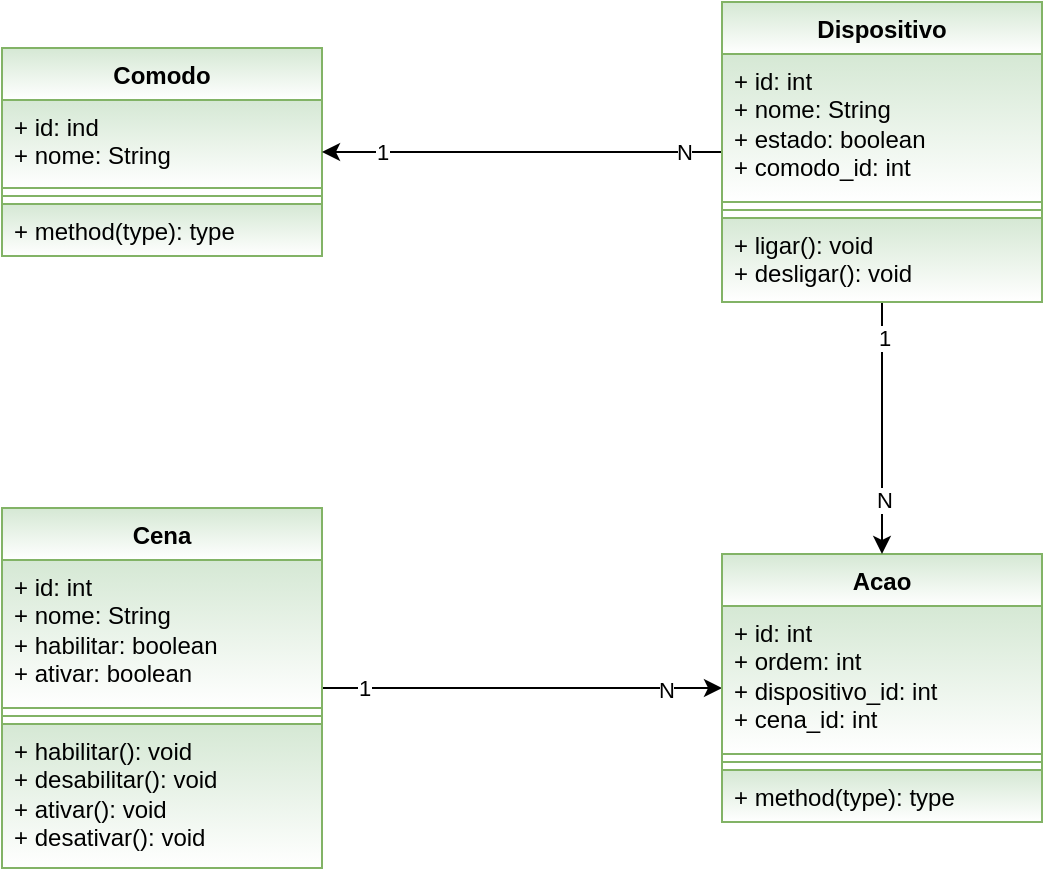 <mxfile version="28.1.2">
  <diagram name="Página-1" id="jPx56pyTARAd1mzxEmDt">
    <mxGraphModel dx="1188" dy="626" grid="1" gridSize="10" guides="1" tooltips="1" connect="1" arrows="1" fold="1" page="1" pageScale="1" pageWidth="827" pageHeight="1169" math="0" shadow="0">
      <root>
        <mxCell id="0" />
        <mxCell id="1" parent="0" />
        <mxCell id="Opfk4KADFe1aWOcbteG7-23" style="edgeStyle=orthogonalEdgeStyle;rounded=0;orthogonalLoop=1;jettySize=auto;html=1;" edge="1" parent="1" source="Opfk4KADFe1aWOcbteG7-1" target="Opfk4KADFe1aWOcbteG7-5">
          <mxGeometry relative="1" as="geometry" />
        </mxCell>
        <mxCell id="Opfk4KADFe1aWOcbteG7-36" value="N" style="edgeLabel;html=1;align=center;verticalAlign=middle;resizable=0;points=[];" vertex="1" connectable="0" parent="Opfk4KADFe1aWOcbteG7-23">
          <mxGeometry x="0.72" y="-1" relative="1" as="geometry">
            <mxPoint as="offset" />
          </mxGeometry>
        </mxCell>
        <mxCell id="Opfk4KADFe1aWOcbteG7-37" value="1" style="edgeLabel;html=1;align=center;verticalAlign=middle;resizable=0;points=[];" vertex="1" connectable="0" parent="Opfk4KADFe1aWOcbteG7-23">
          <mxGeometry x="-0.788" relative="1" as="geometry">
            <mxPoint as="offset" />
          </mxGeometry>
        </mxCell>
        <mxCell id="Opfk4KADFe1aWOcbteG7-1" value="Cena" style="swimlane;fontStyle=1;align=center;verticalAlign=top;childLayout=stackLayout;horizontal=1;startSize=26;horizontalStack=0;resizeParent=1;resizeParentMax=0;resizeLast=0;collapsible=1;marginBottom=0;whiteSpace=wrap;html=1;perimeterSpacing=0;fillColor=#d5e8d4;strokeColor=#82b366;fillStyle=solid;gradientColor=#FFFFFF;" vertex="1" parent="1">
          <mxGeometry x="190" y="320" width="160" height="180" as="geometry" />
        </mxCell>
        <mxCell id="Opfk4KADFe1aWOcbteG7-2" value="+ id: int&lt;div&gt;+ nome: String&lt;/div&gt;&lt;div&gt;&lt;span style=&quot;background-color: transparent; color: light-dark(rgb(0, 0, 0), rgb(255, 255, 255));&quot;&gt;+ habilitar: boolean&lt;/span&gt;&lt;/div&gt;&lt;div&gt;&lt;span style=&quot;background-color: transparent; color: light-dark(rgb(0, 0, 0), rgb(255, 255, 255));&quot;&gt;+ ativar: boolean&lt;/span&gt;&lt;/div&gt;" style="text;strokeColor=#82b366;fillColor=#d5e8d4;align=left;verticalAlign=top;spacingLeft=4;spacingRight=4;overflow=hidden;rotatable=0;points=[[0,0.5],[1,0.5]];portConstraint=eastwest;whiteSpace=wrap;html=1;perimeterSpacing=0;fillStyle=solid;gradientColor=#FFFFFF;" vertex="1" parent="Opfk4KADFe1aWOcbteG7-1">
          <mxGeometry y="26" width="160" height="74" as="geometry" />
        </mxCell>
        <mxCell id="Opfk4KADFe1aWOcbteG7-3" value="" style="line;strokeWidth=1;fillColor=#d5e8d4;align=left;verticalAlign=middle;spacingTop=-1;spacingLeft=3;spacingRight=3;rotatable=0;labelPosition=right;points=[];portConstraint=eastwest;strokeColor=#82b366;perimeterSpacing=0;fillStyle=solid;gradientColor=#FFFFFF;" vertex="1" parent="Opfk4KADFe1aWOcbteG7-1">
          <mxGeometry y="100" width="160" height="8" as="geometry" />
        </mxCell>
        <mxCell id="Opfk4KADFe1aWOcbteG7-4" value="+ habilitar(): void&lt;div&gt;+ desabilitar(): void&lt;/div&gt;&lt;div&gt;+ ativar(): void&lt;/div&gt;&lt;div&gt;+ desativar(): void&lt;/div&gt;" style="text;strokeColor=#82b366;fillColor=#d5e8d4;align=left;verticalAlign=top;spacingLeft=4;spacingRight=4;overflow=hidden;rotatable=0;points=[[0,0.5],[1,0.5]];portConstraint=eastwest;whiteSpace=wrap;html=1;perimeterSpacing=0;fillStyle=solid;gradientColor=#FFFFFF;" vertex="1" parent="Opfk4KADFe1aWOcbteG7-1">
          <mxGeometry y="108" width="160" height="72" as="geometry" />
        </mxCell>
        <mxCell id="Opfk4KADFe1aWOcbteG7-5" value="Acao" style="swimlane;fontStyle=1;align=center;verticalAlign=top;childLayout=stackLayout;horizontal=1;startSize=26;horizontalStack=0;resizeParent=1;resizeParentMax=0;resizeLast=0;collapsible=1;marginBottom=0;whiteSpace=wrap;html=1;perimeterSpacing=0;fillColor=#d5e8d4;strokeColor=#82b366;fillStyle=solid;gradientColor=#FFFFFF;" vertex="1" parent="1">
          <mxGeometry x="550" y="343" width="160" height="134" as="geometry" />
        </mxCell>
        <mxCell id="Opfk4KADFe1aWOcbteG7-6" value="&lt;div&gt;&lt;span style=&quot;background-color: transparent; color: light-dark(rgb(0, 0, 0), rgb(255, 255, 255));&quot;&gt;+ id: int&lt;/span&gt;&lt;/div&gt;&lt;div&gt;+ ordem: int&lt;/div&gt;+ dispositivo_id: int&lt;div&gt;+ cena_id: int&lt;/div&gt;&lt;div&gt;&lt;br&gt;&lt;/div&gt;" style="text;strokeColor=#82b366;fillColor=#d5e8d4;align=left;verticalAlign=top;spacingLeft=4;spacingRight=4;overflow=hidden;rotatable=0;points=[[0,0.5],[1,0.5]];portConstraint=eastwest;whiteSpace=wrap;html=1;perimeterSpacing=0;fillStyle=solid;gradientColor=#FFFFFF;" vertex="1" parent="Opfk4KADFe1aWOcbteG7-5">
          <mxGeometry y="26" width="160" height="74" as="geometry" />
        </mxCell>
        <mxCell id="Opfk4KADFe1aWOcbteG7-7" value="" style="line;strokeWidth=1;fillColor=#d5e8d4;align=left;verticalAlign=middle;spacingTop=-1;spacingLeft=3;spacingRight=3;rotatable=0;labelPosition=right;points=[];portConstraint=eastwest;strokeColor=#82b366;perimeterSpacing=0;fillStyle=solid;gradientColor=#FFFFFF;" vertex="1" parent="Opfk4KADFe1aWOcbteG7-5">
          <mxGeometry y="100" width="160" height="8" as="geometry" />
        </mxCell>
        <mxCell id="Opfk4KADFe1aWOcbteG7-8" value="+ method(type): type" style="text;strokeColor=#82b366;fillColor=#d5e8d4;align=left;verticalAlign=top;spacingLeft=4;spacingRight=4;overflow=hidden;rotatable=0;points=[[0,0.5],[1,0.5]];portConstraint=eastwest;whiteSpace=wrap;html=1;perimeterSpacing=0;fillStyle=solid;gradientColor=#FFFFFF;" vertex="1" parent="Opfk4KADFe1aWOcbteG7-5">
          <mxGeometry y="108" width="160" height="26" as="geometry" />
        </mxCell>
        <mxCell id="Opfk4KADFe1aWOcbteG7-9" value="Comodo" style="swimlane;fontStyle=1;align=center;verticalAlign=top;childLayout=stackLayout;horizontal=1;startSize=26;horizontalStack=0;resizeParent=1;resizeParentMax=0;resizeLast=0;collapsible=1;marginBottom=0;whiteSpace=wrap;html=1;perimeterSpacing=0;fillColor=#d5e8d4;strokeColor=#82b366;fillStyle=solid;gradientColor=#FFFFFF;" vertex="1" parent="1">
          <mxGeometry x="190" y="90" width="160" height="104" as="geometry" />
        </mxCell>
        <mxCell id="Opfk4KADFe1aWOcbteG7-10" value="+ id: ind&lt;div&gt;+ nome: String&lt;/div&gt;" style="text;strokeColor=#82b366;fillColor=#d5e8d4;align=left;verticalAlign=top;spacingLeft=4;spacingRight=4;overflow=hidden;rotatable=0;points=[[0,0.5],[1,0.5]];portConstraint=eastwest;whiteSpace=wrap;html=1;perimeterSpacing=0;fillStyle=solid;gradientColor=#FFFFFF;" vertex="1" parent="Opfk4KADFe1aWOcbteG7-9">
          <mxGeometry y="26" width="160" height="44" as="geometry" />
        </mxCell>
        <mxCell id="Opfk4KADFe1aWOcbteG7-11" value="" style="line;strokeWidth=1;fillColor=#d5e8d4;align=left;verticalAlign=middle;spacingTop=-1;spacingLeft=3;spacingRight=3;rotatable=0;labelPosition=right;points=[];portConstraint=eastwest;strokeColor=#82b366;perimeterSpacing=0;fillStyle=solid;gradientColor=#FFFFFF;" vertex="1" parent="Opfk4KADFe1aWOcbteG7-9">
          <mxGeometry y="70" width="160" height="8" as="geometry" />
        </mxCell>
        <mxCell id="Opfk4KADFe1aWOcbteG7-12" value="+ method(type): type" style="text;strokeColor=#82b366;fillColor=#d5e8d4;align=left;verticalAlign=top;spacingLeft=4;spacingRight=4;overflow=hidden;rotatable=0;points=[[0,0.5],[1,0.5]];portConstraint=eastwest;whiteSpace=wrap;html=1;perimeterSpacing=0;fillStyle=solid;gradientColor=#FFFFFF;" vertex="1" parent="Opfk4KADFe1aWOcbteG7-9">
          <mxGeometry y="78" width="160" height="26" as="geometry" />
        </mxCell>
        <mxCell id="Opfk4KADFe1aWOcbteG7-21" style="edgeStyle=orthogonalEdgeStyle;rounded=0;orthogonalLoop=1;jettySize=auto;html=1;" edge="1" parent="1" source="Opfk4KADFe1aWOcbteG7-13" target="Opfk4KADFe1aWOcbteG7-9">
          <mxGeometry relative="1" as="geometry" />
        </mxCell>
        <mxCell id="Opfk4KADFe1aWOcbteG7-24" value="1" style="edgeLabel;html=1;align=center;verticalAlign=middle;resizable=0;points=[];" vertex="1" connectable="0" parent="Opfk4KADFe1aWOcbteG7-21">
          <mxGeometry x="0.705" y="-1" relative="1" as="geometry">
            <mxPoint y="1" as="offset" />
          </mxGeometry>
        </mxCell>
        <mxCell id="Opfk4KADFe1aWOcbteG7-25" value="N" style="edgeLabel;html=1;align=center;verticalAlign=middle;resizable=0;points=[];" vertex="1" connectable="0" parent="Opfk4KADFe1aWOcbteG7-21">
          <mxGeometry x="-0.803" y="-1" relative="1" as="geometry">
            <mxPoint y="1" as="offset" />
          </mxGeometry>
        </mxCell>
        <mxCell id="Opfk4KADFe1aWOcbteG7-22" style="edgeStyle=orthogonalEdgeStyle;rounded=0;orthogonalLoop=1;jettySize=auto;html=1;" edge="1" parent="1" source="Opfk4KADFe1aWOcbteG7-13" target="Opfk4KADFe1aWOcbteG7-5">
          <mxGeometry relative="1" as="geometry" />
        </mxCell>
        <mxCell id="Opfk4KADFe1aWOcbteG7-26" value="1" style="edgeLabel;html=1;align=center;verticalAlign=middle;resizable=0;points=[];" vertex="1" connectable="0" parent="Opfk4KADFe1aWOcbteG7-22">
          <mxGeometry x="-0.726" y="1" relative="1" as="geometry">
            <mxPoint as="offset" />
          </mxGeometry>
        </mxCell>
        <mxCell id="Opfk4KADFe1aWOcbteG7-35" value="N" style="edgeLabel;html=1;align=center;verticalAlign=middle;resizable=0;points=[];" vertex="1" connectable="0" parent="Opfk4KADFe1aWOcbteG7-22">
          <mxGeometry x="0.574" y="1" relative="1" as="geometry">
            <mxPoint as="offset" />
          </mxGeometry>
        </mxCell>
        <mxCell id="Opfk4KADFe1aWOcbteG7-13" value="Dispositivo" style="swimlane;fontStyle=1;align=center;verticalAlign=top;childLayout=stackLayout;horizontal=1;startSize=26;horizontalStack=0;resizeParent=1;resizeParentMax=0;resizeLast=0;collapsible=1;marginBottom=0;whiteSpace=wrap;html=1;perimeterSpacing=0;fillColor=#d5e8d4;strokeColor=#82b366;fillStyle=solid;gradientColor=#FFFFFF;" vertex="1" parent="1">
          <mxGeometry x="550" y="67" width="160" height="150" as="geometry" />
        </mxCell>
        <mxCell id="Opfk4KADFe1aWOcbteG7-14" value="+ id: int&lt;br&gt;+ nome: String&lt;div&gt;+ estado: boolean&lt;/div&gt;&lt;div&gt;+ comodo_id: int&lt;/div&gt;" style="text;strokeColor=#82b366;fillColor=#d5e8d4;align=left;verticalAlign=top;spacingLeft=4;spacingRight=4;overflow=hidden;rotatable=0;points=[[0,0.5],[1,0.5]];portConstraint=eastwest;whiteSpace=wrap;html=1;perimeterSpacing=0;fillStyle=solid;gradientColor=#FFFFFF;" vertex="1" parent="Opfk4KADFe1aWOcbteG7-13">
          <mxGeometry y="26" width="160" height="74" as="geometry" />
        </mxCell>
        <mxCell id="Opfk4KADFe1aWOcbteG7-15" value="" style="line;strokeWidth=1;fillColor=#d5e8d4;align=left;verticalAlign=middle;spacingTop=-1;spacingLeft=3;spacingRight=3;rotatable=0;labelPosition=right;points=[];portConstraint=eastwest;strokeColor=#82b366;perimeterSpacing=0;fillStyle=solid;gradientColor=#FFFFFF;" vertex="1" parent="Opfk4KADFe1aWOcbteG7-13">
          <mxGeometry y="100" width="160" height="8" as="geometry" />
        </mxCell>
        <mxCell id="Opfk4KADFe1aWOcbteG7-16" value="+ ligar(): void&lt;div&gt;+ desligar(): void&lt;/div&gt;&lt;div&gt;&lt;br&gt;&lt;/div&gt;&lt;div&gt;&lt;br&gt;&lt;/div&gt;" style="text;strokeColor=#82b366;fillColor=#d5e8d4;align=left;verticalAlign=top;spacingLeft=4;spacingRight=4;overflow=hidden;rotatable=0;points=[[0,0.5],[1,0.5]];portConstraint=eastwest;whiteSpace=wrap;html=1;perimeterSpacing=0;fillStyle=solid;gradientColor=#FFFFFF;" vertex="1" parent="Opfk4KADFe1aWOcbteG7-13">
          <mxGeometry y="108" width="160" height="42" as="geometry" />
        </mxCell>
      </root>
    </mxGraphModel>
  </diagram>
</mxfile>
